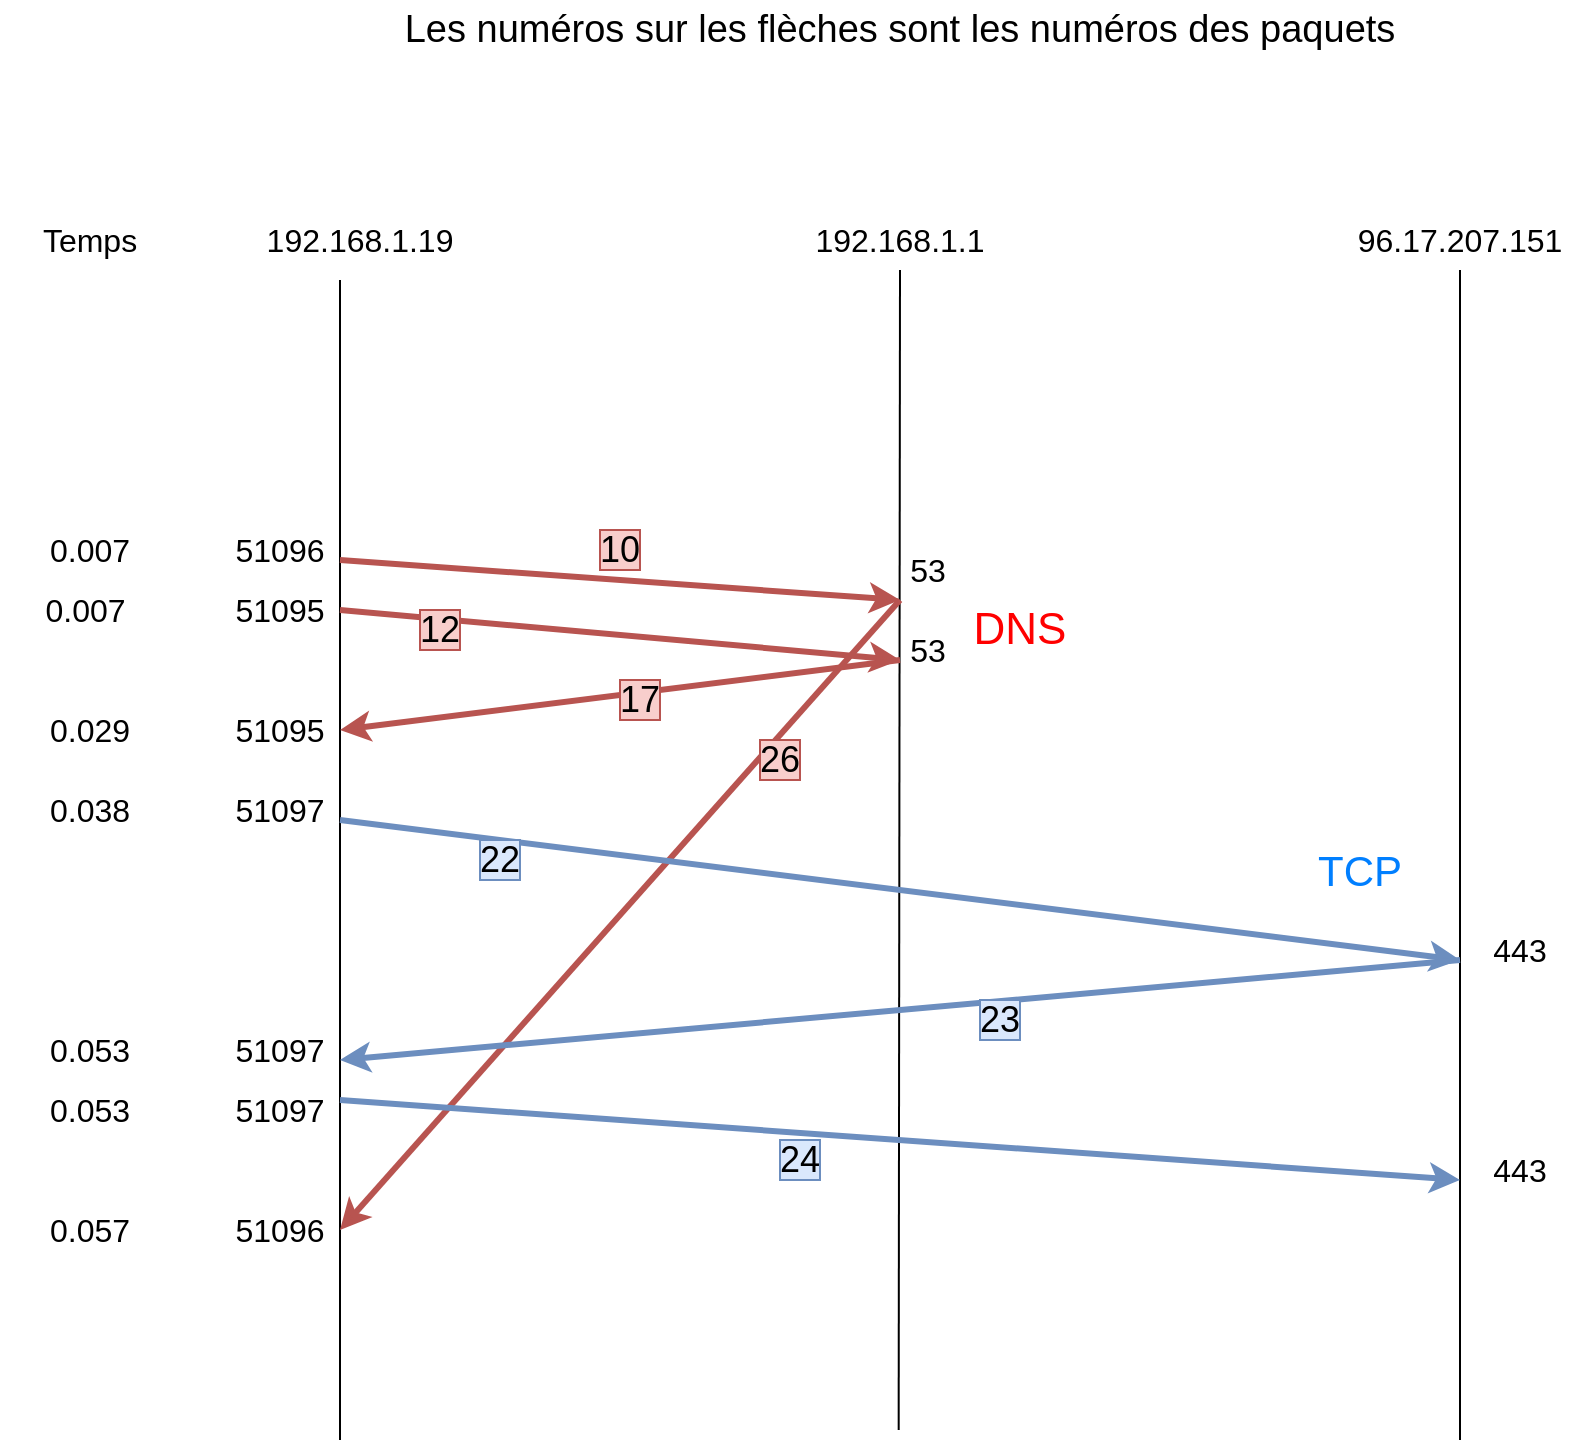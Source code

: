 <mxfile version="21.2.7" type="github">
  <diagram name="Page-1" id="WJexi-hbhl3dmOBr19gn">
    <mxGraphModel dx="1961" dy="1896" grid="1" gridSize="10" guides="1" tooltips="1" connect="1" arrows="1" fold="1" page="1" pageScale="1" pageWidth="827" pageHeight="1169" math="0" shadow="0">
      <root>
        <mxCell id="0" />
        <mxCell id="1" parent="0" />
        <mxCell id="n1U7F6p-wiJEakVieZvQ-1" value="" style="endArrow=none;html=1;rounded=0;" parent="1" edge="1">
          <mxGeometry width="50" height="50" relative="1" as="geometry">
            <mxPoint x="120" y="520" as="sourcePoint" />
            <mxPoint x="120" y="-60" as="targetPoint" />
          </mxGeometry>
        </mxCell>
        <mxCell id="n1U7F6p-wiJEakVieZvQ-2" value="" style="endArrow=none;html=1;rounded=0;entryX=0.5;entryY=1;entryDx=0;entryDy=0;" parent="1" edge="1" target="n1U7F6p-wiJEakVieZvQ-6">
          <mxGeometry width="50" height="50" relative="1" as="geometry">
            <mxPoint x="399.33" y="515" as="sourcePoint" />
            <mxPoint x="399" y="-50" as="targetPoint" />
          </mxGeometry>
        </mxCell>
        <mxCell id="n1U7F6p-wiJEakVieZvQ-3" value="" style="endArrow=none;html=1;rounded=0;entryX=0.5;entryY=1;entryDx=0;entryDy=0;" parent="1" edge="1" target="n1U7F6p-wiJEakVieZvQ-7">
          <mxGeometry width="50" height="50" relative="1" as="geometry">
            <mxPoint x="680" y="520" as="sourcePoint" />
            <mxPoint x="680" y="-50" as="targetPoint" />
          </mxGeometry>
        </mxCell>
        <mxCell id="n1U7F6p-wiJEakVieZvQ-4" value="&lt;font style=&quot;font-size: 16px;&quot;&gt;Temps&lt;/font&gt;" style="text;strokeColor=none;align=center;fillColor=none;html=1;verticalAlign=middle;whiteSpace=wrap;rounded=0;strokeWidth=3;" parent="1" vertex="1">
          <mxGeometry x="-50" y="-105" width="90" height="50" as="geometry" />
        </mxCell>
        <mxCell id="n1U7F6p-wiJEakVieZvQ-5" value="&lt;font style=&quot;font-size: 16px;&quot;&gt;192.168.1.19&lt;/font&gt;" style="text;strokeColor=none;align=center;fillColor=none;html=1;verticalAlign=middle;whiteSpace=wrap;rounded=0;" parent="1" vertex="1">
          <mxGeometry x="100" y="-90" width="60" height="20" as="geometry" />
        </mxCell>
        <mxCell id="n1U7F6p-wiJEakVieZvQ-6" value="&lt;font style=&quot;font-size: 16px;&quot;&gt;192.168.1.1&lt;/font&gt;" style="text;strokeColor=none;align=center;fillColor=none;html=1;verticalAlign=middle;whiteSpace=wrap;rounded=0;" parent="1" vertex="1">
          <mxGeometry x="370" y="-95" width="60" height="30" as="geometry" />
        </mxCell>
        <mxCell id="n1U7F6p-wiJEakVieZvQ-7" value="&lt;font style=&quot;font-size: 16px;&quot;&gt;96.17.207.151&lt;/font&gt;" style="text;strokeColor=none;align=center;fillColor=none;html=1;verticalAlign=middle;whiteSpace=wrap;rounded=0;" parent="1" vertex="1">
          <mxGeometry x="650" y="-95" width="60" height="30" as="geometry" />
        </mxCell>
        <mxCell id="n1U7F6p-wiJEakVieZvQ-8" value="" style="endArrow=classic;html=1;fillColor=#f8cecc;strokeColor=#b85450;rounded=0;strokeWidth=3;" parent="1" edge="1">
          <mxGeometry width="50" height="50" relative="1" as="geometry">
            <mxPoint x="120" y="80" as="sourcePoint" />
            <mxPoint x="400" y="100" as="targetPoint" />
          </mxGeometry>
        </mxCell>
        <mxCell id="n1U7F6p-wiJEakVieZvQ-9" value="&lt;font style=&quot;font-size: 16px;&quot;&gt;51096&lt;/font&gt;" style="text;strokeColor=none;align=center;fillColor=none;html=1;verticalAlign=middle;whiteSpace=wrap;rounded=0;" parent="1" vertex="1">
          <mxGeometry x="60" y="60" width="60" height="30" as="geometry" />
        </mxCell>
        <mxCell id="n1U7F6p-wiJEakVieZvQ-10" value="&lt;font style=&quot;font-size: 16px;&quot;&gt;53&lt;/font&gt;" style="text;strokeColor=none;align=center;fillColor=none;html=1;verticalAlign=middle;whiteSpace=wrap;rounded=0;" parent="1" vertex="1">
          <mxGeometry x="384" y="70" width="60" height="30" as="geometry" />
        </mxCell>
        <mxCell id="n1U7F6p-wiJEakVieZvQ-11" value="&lt;font style=&quot;font-size: 16px;&quot;&gt;0.007&lt;/font&gt;" style="text;strokeColor=none;align=center;fillColor=none;html=1;verticalAlign=middle;whiteSpace=wrap;rounded=0;" parent="1" vertex="1">
          <mxGeometry x="-35" y="60" width="60" height="30" as="geometry" />
        </mxCell>
        <mxCell id="n1U7F6p-wiJEakVieZvQ-13" value="" style="endArrow=classic;html=1;rounded=0;entryX=1;entryY=0.5;entryDx=0;entryDy=0;fillColor=#f8cecc;strokeColor=#b85450;strokeWidth=3;" parent="1" target="n1U7F6p-wiJEakVieZvQ-15" edge="1">
          <mxGeometry width="50" height="50" relative="1" as="geometry">
            <mxPoint x="400" y="100" as="sourcePoint" />
            <mxPoint x="120" y="200" as="targetPoint" />
          </mxGeometry>
        </mxCell>
        <mxCell id="n1U7F6p-wiJEakVieZvQ-14" value="&lt;font style=&quot;font-size: 16px;&quot;&gt;0.057&lt;/font&gt;" style="text;strokeColor=none;align=center;fillColor=none;html=1;verticalAlign=middle;whiteSpace=wrap;rounded=0;" parent="1" vertex="1">
          <mxGeometry x="-35" y="400" width="60" height="30" as="geometry" />
        </mxCell>
        <mxCell id="n1U7F6p-wiJEakVieZvQ-15" value="&lt;font style=&quot;font-size: 16px;&quot;&gt;51096&lt;/font&gt;" style="text;strokeColor=none;align=center;fillColor=none;html=1;verticalAlign=middle;whiteSpace=wrap;rounded=0;" parent="1" vertex="1">
          <mxGeometry x="60" y="400" width="60" height="30" as="geometry" />
        </mxCell>
        <mxCell id="n1U7F6p-wiJEakVieZvQ-16" value="" style="endArrow=classic;html=1;rounded=0;fillColor=#f8cecc;strokeColor=#b85450;strokeWidth=3;" parent="1" edge="1">
          <mxGeometry width="50" height="50" relative="1" as="geometry">
            <mxPoint x="120" y="105" as="sourcePoint" />
            <mxPoint x="400" y="130" as="targetPoint" />
          </mxGeometry>
        </mxCell>
        <mxCell id="n1U7F6p-wiJEakVieZvQ-17" value="&lt;font style=&quot;font-size: 16px;&quot;&gt;53&lt;/font&gt;" style="text;strokeColor=none;align=center;fillColor=none;html=1;verticalAlign=middle;whiteSpace=wrap;rounded=0;" parent="1" vertex="1">
          <mxGeometry x="384" y="110" width="60" height="30" as="geometry" />
        </mxCell>
        <mxCell id="n1U7F6p-wiJEakVieZvQ-19" value="" style="endArrow=classic;html=1;rounded=0;entryX=1;entryY=0.5;entryDx=0;entryDy=0;fillColor=#f8cecc;strokeColor=#b85450;strokeWidth=3;" parent="1" edge="1">
          <mxGeometry width="50" height="50" relative="1" as="geometry">
            <mxPoint x="400" y="130" as="sourcePoint" />
            <mxPoint x="120" y="165" as="targetPoint" />
          </mxGeometry>
        </mxCell>
        <mxCell id="n1U7F6p-wiJEakVieZvQ-21" value="&lt;font style=&quot;font-size: 16px;&quot;&gt;0.029&lt;/font&gt;" style="text;strokeColor=none;align=center;fillColor=none;html=1;verticalAlign=middle;whiteSpace=wrap;rounded=0;" parent="1" vertex="1">
          <mxGeometry x="-35" y="150" width="60" height="30" as="geometry" />
        </mxCell>
        <mxCell id="n1U7F6p-wiJEakVieZvQ-22" value="&lt;font style=&quot;font-size: 16px;&quot;&gt;0.007&amp;nbsp;&lt;/font&gt;&lt;span style=&quot;border-color: var(--border-color); font-size: 16px;&quot;&gt; &lt;/span&gt;" style="text;strokeColor=none;align=center;fillColor=none;html=1;verticalAlign=middle;whiteSpace=wrap;rounded=0;" parent="1" vertex="1">
          <mxGeometry x="-35" y="90" width="60" height="30" as="geometry" />
        </mxCell>
        <mxCell id="n1U7F6p-wiJEakVieZvQ-25" value="&lt;font style=&quot;font-size: 16px;&quot;&gt;51095&lt;/font&gt;" style="text;strokeColor=none;align=center;fillColor=none;html=1;verticalAlign=middle;whiteSpace=wrap;rounded=0;" parent="1" vertex="1">
          <mxGeometry x="60" y="90" width="60" height="30" as="geometry" />
        </mxCell>
        <mxCell id="n1U7F6p-wiJEakVieZvQ-26" value="&lt;font style=&quot;font-size: 16px;&quot;&gt;51095&lt;/font&gt;" style="text;strokeColor=none;align=center;fillColor=none;html=1;verticalAlign=middle;whiteSpace=wrap;rounded=0;" parent="1" vertex="1">
          <mxGeometry x="60" y="150" width="60" height="30" as="geometry" />
        </mxCell>
        <mxCell id="n1U7F6p-wiJEakVieZvQ-27" value="" style="endArrow=classic;html=1;rounded=0;fillColor=#dae8fc;strokeColor=#6c8ebf;strokeWidth=3;" parent="1" edge="1">
          <mxGeometry width="50" height="50" relative="1" as="geometry">
            <mxPoint x="120" y="210" as="sourcePoint" />
            <mxPoint x="680" y="280" as="targetPoint" />
          </mxGeometry>
        </mxCell>
        <mxCell id="n1U7F6p-wiJEakVieZvQ-28" value="&lt;font style=&quot;font-size: 16px;&quot;&gt;51097&lt;/font&gt;" style="text;strokeColor=none;align=center;fillColor=none;html=1;verticalAlign=middle;whiteSpace=wrap;rounded=0;" parent="1" vertex="1">
          <mxGeometry x="60" y="190" width="60" height="30" as="geometry" />
        </mxCell>
        <mxCell id="n1U7F6p-wiJEakVieZvQ-29" value="&lt;font style=&quot;font-size: 16px;&quot;&gt;0.038&lt;/font&gt;" style="text;strokeColor=none;align=center;fillColor=none;html=1;verticalAlign=middle;whiteSpace=wrap;rounded=0;" parent="1" vertex="1">
          <mxGeometry x="-35" y="190" width="60" height="30" as="geometry" />
        </mxCell>
        <mxCell id="n1U7F6p-wiJEakVieZvQ-30" value="&lt;font style=&quot;font-size: 16px;&quot;&gt;443&lt;/font&gt;" style="text;strokeColor=none;align=center;fillColor=none;html=1;verticalAlign=middle;whiteSpace=wrap;rounded=0;" parent="1" vertex="1">
          <mxGeometry x="680" y="260" width="60" height="30" as="geometry" />
        </mxCell>
        <mxCell id="n1U7F6p-wiJEakVieZvQ-31" value="" style="endArrow=classic;html=1;rounded=0;fillColor=#dae8fc;strokeColor=#6c8ebf;strokeWidth=3;" parent="1" edge="1">
          <mxGeometry width="50" height="50" relative="1" as="geometry">
            <mxPoint x="680" y="280" as="sourcePoint" />
            <mxPoint x="120" y="330" as="targetPoint" />
          </mxGeometry>
        </mxCell>
        <mxCell id="n1U7F6p-wiJEakVieZvQ-32" value="&lt;font style=&quot;font-size: 16px;&quot;&gt;51097&lt;/font&gt;" style="text;strokeColor=none;align=center;fillColor=none;html=1;verticalAlign=middle;whiteSpace=wrap;rounded=0;" parent="1" vertex="1">
          <mxGeometry x="60" y="310" width="60" height="30" as="geometry" />
        </mxCell>
        <mxCell id="n1U7F6p-wiJEakVieZvQ-33" value="&lt;font style=&quot;font-size: 16px;&quot;&gt;0.053&lt;/font&gt;" style="text;strokeColor=none;align=center;fillColor=none;html=1;verticalAlign=middle;whiteSpace=wrap;rounded=0;" parent="1" vertex="1">
          <mxGeometry x="-35" y="310" width="60" height="30" as="geometry" />
        </mxCell>
        <mxCell id="n1U7F6p-wiJEakVieZvQ-34" value="" style="endArrow=classic;html=1;rounded=0;fillColor=#dae8fc;strokeColor=#6c8ebf;strokeWidth=3;" parent="1" edge="1">
          <mxGeometry width="50" height="50" relative="1" as="geometry">
            <mxPoint x="120" y="350" as="sourcePoint" />
            <mxPoint x="680" y="390" as="targetPoint" />
          </mxGeometry>
        </mxCell>
        <mxCell id="n1U7F6p-wiJEakVieZvQ-35" value="&lt;font style=&quot;font-size: 16px;&quot;&gt;0.053&lt;/font&gt;" style="text;strokeColor=none;align=center;fillColor=none;html=1;verticalAlign=middle;whiteSpace=wrap;rounded=0;" parent="1" vertex="1">
          <mxGeometry x="-35" y="340" width="60" height="30" as="geometry" />
        </mxCell>
        <mxCell id="n1U7F6p-wiJEakVieZvQ-36" value="&lt;font style=&quot;font-size: 16px;&quot;&gt;51097&lt;/font&gt;" style="text;strokeColor=none;align=center;fillColor=none;html=1;verticalAlign=middle;whiteSpace=wrap;rounded=0;" parent="1" vertex="1">
          <mxGeometry x="60" y="340" width="60" height="30" as="geometry" />
        </mxCell>
        <mxCell id="n1U7F6p-wiJEakVieZvQ-37" value="&lt;font style=&quot;font-size: 16px;&quot;&gt;443&lt;/font&gt;" style="text;strokeColor=none;align=center;fillColor=none;html=1;verticalAlign=middle;whiteSpace=wrap;rounded=0;" parent="1" vertex="1">
          <mxGeometry x="680" y="370" width="60" height="30" as="geometry" />
        </mxCell>
        <mxCell id="n1U7F6p-wiJEakVieZvQ-38" value="&lt;font color=&quot;#ff0000&quot; style=&quot;font-size: 22px;&quot;&gt;DNS&lt;/font&gt;" style="text;strokeColor=none;align=center;fillColor=none;html=1;verticalAlign=middle;whiteSpace=wrap;rounded=0;" parent="1" vertex="1">
          <mxGeometry x="430" y="100" width="60" height="30" as="geometry" />
        </mxCell>
        <mxCell id="n1U7F6p-wiJEakVieZvQ-39" value="&lt;font color=&quot;#007fff&quot; style=&quot;font-size: 21px;&quot;&gt;TCP&lt;/font&gt;" style="text;strokeColor=none;align=center;fillColor=none;html=1;verticalAlign=middle;whiteSpace=wrap;rounded=0;" parent="1" vertex="1">
          <mxGeometry x="600" y="220" width="60" height="30" as="geometry" />
        </mxCell>
        <mxCell id="n1U7F6p-wiJEakVieZvQ-41" value="&lt;font style=&quot;font-size: 18px;&quot;&gt;12&lt;/font&gt;" style="text;strokeColor=#b85450;align=center;fillColor=#f8cecc;html=1;verticalAlign=middle;whiteSpace=wrap;rounded=0;" parent="1" vertex="1">
          <mxGeometry x="160" y="105" width="20" height="20" as="geometry" />
        </mxCell>
        <mxCell id="n1U7F6p-wiJEakVieZvQ-52" value="&lt;font style=&quot;font-size: 18px;&quot;&gt;10&lt;/font&gt;" style="text;strokeColor=#b85450;align=center;fillColor=#f8cecc;html=1;verticalAlign=middle;whiteSpace=wrap;rounded=0;" parent="1" vertex="1">
          <mxGeometry x="250" y="65" width="20" height="20" as="geometry" />
        </mxCell>
        <mxCell id="n1U7F6p-wiJEakVieZvQ-53" value="&lt;font style=&quot;font-size: 18px;&quot;&gt;17&lt;/font&gt;" style="text;strokeColor=#b85450;align=center;fillColor=#f8cecc;html=1;verticalAlign=middle;whiteSpace=wrap;rounded=0;" parent="1" vertex="1">
          <mxGeometry x="260" y="140" width="20" height="20" as="geometry" />
        </mxCell>
        <mxCell id="n1U7F6p-wiJEakVieZvQ-54" value="&lt;span style=&quot;font-size: 18px;&quot;&gt;26&lt;/span&gt;" style="text;strokeColor=#b85450;align=center;fillColor=#f8cecc;html=1;verticalAlign=middle;whiteSpace=wrap;rounded=0;" parent="1" vertex="1">
          <mxGeometry x="330" y="170" width="20" height="20" as="geometry" />
        </mxCell>
        <mxCell id="n1U7F6p-wiJEakVieZvQ-56" value="&lt;font style=&quot;font-size: 18px;&quot;&gt;22&lt;/font&gt;" style="text;strokeColor=#6c8ebf;align=center;fillColor=#dae8fc;html=1;verticalAlign=middle;whiteSpace=wrap;rounded=0;" parent="1" vertex="1">
          <mxGeometry x="190" y="220" width="20" height="20" as="geometry" />
        </mxCell>
        <mxCell id="n1U7F6p-wiJEakVieZvQ-62" value="&lt;font style=&quot;font-size: 18px;&quot;&gt;23&lt;/font&gt;" style="text;strokeColor=#6c8ebf;align=center;fillColor=#dae8fc;html=1;verticalAlign=middle;whiteSpace=wrap;rounded=0;" parent="1" vertex="1">
          <mxGeometry x="440" y="300" width="20" height="20" as="geometry" />
        </mxCell>
        <mxCell id="n1U7F6p-wiJEakVieZvQ-63" value="&lt;font style=&quot;font-size: 18px;&quot;&gt;24&lt;/font&gt;" style="text;strokeColor=#6c8ebf;align=center;fillColor=#dae8fc;html=1;verticalAlign=middle;whiteSpace=wrap;rounded=0;" parent="1" vertex="1">
          <mxGeometry x="340" y="370" width="20" height="20" as="geometry" />
        </mxCell>
        <mxCell id="_BkDuq4qd8k27kDSEMzj-3" value="&lt;font style=&quot;font-size: 19px;&quot;&gt;&amp;nbsp;Les numéros sur les flèches sont les numéros des paquets&amp;nbsp;&lt;/font&gt;" style="text;strokeColor=none;align=center;fillColor=none;html=1;verticalAlign=middle;whiteSpace=wrap;rounded=0;" parent="1" vertex="1">
          <mxGeometry x="55" y="-200" width="690" height="30" as="geometry" />
        </mxCell>
      </root>
    </mxGraphModel>
  </diagram>
</mxfile>
